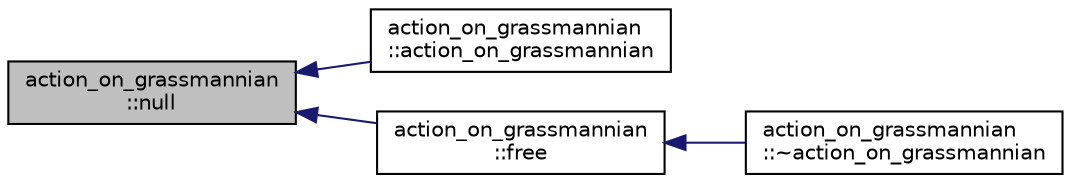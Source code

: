 digraph "action_on_grassmannian::null"
{
  edge [fontname="Helvetica",fontsize="10",labelfontname="Helvetica",labelfontsize="10"];
  node [fontname="Helvetica",fontsize="10",shape=record];
  rankdir="LR";
  Node914 [label="action_on_grassmannian\l::null",height=0.2,width=0.4,color="black", fillcolor="grey75", style="filled", fontcolor="black"];
  Node914 -> Node915 [dir="back",color="midnightblue",fontsize="10",style="solid",fontname="Helvetica"];
  Node915 [label="action_on_grassmannian\l::action_on_grassmannian",height=0.2,width=0.4,color="black", fillcolor="white", style="filled",URL="$d9/ddf/classaction__on__grassmannian.html#aa07d895e323ef89b55205708b99f7662"];
  Node914 -> Node916 [dir="back",color="midnightblue",fontsize="10",style="solid",fontname="Helvetica"];
  Node916 [label="action_on_grassmannian\l::free",height=0.2,width=0.4,color="black", fillcolor="white", style="filled",URL="$d9/ddf/classaction__on__grassmannian.html#ac030dd93c8cae72c14cdf626d3e8bd21"];
  Node916 -> Node917 [dir="back",color="midnightblue",fontsize="10",style="solid",fontname="Helvetica"];
  Node917 [label="action_on_grassmannian\l::~action_on_grassmannian",height=0.2,width=0.4,color="black", fillcolor="white", style="filled",URL="$d9/ddf/classaction__on__grassmannian.html#a22c5f9f4092ca5d7242c4fe8e6f9bf72"];
}
